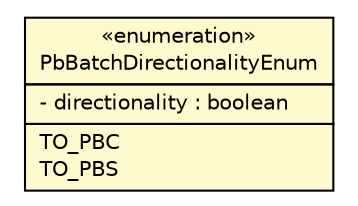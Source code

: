 #!/usr/local/bin/dot
#
# Class diagram 
# Generated by UMLGraph version R5_6 (http://www.umlgraph.org/)
#

digraph G {
	edge [fontname="Helvetica",fontsize=10,labelfontname="Helvetica",labelfontsize=10];
	node [fontname="Helvetica",fontsize=10,shape=plaintext];
	nodesep=0.25;
	ranksep=0.5;
	// org.ietf.nea.pb.batch.enums.PbBatchDirectionalityEnum
	c93810 [label=<<table title="org.ietf.nea.pb.batch.enums.PbBatchDirectionalityEnum" border="0" cellborder="1" cellspacing="0" cellpadding="2" port="p" bgcolor="lemonChiffon" href="./PbBatchDirectionalityEnum.html">
		<tr><td><table border="0" cellspacing="0" cellpadding="1">
<tr><td align="center" balign="center"> &#171;enumeration&#187; </td></tr>
<tr><td align="center" balign="center"> PbBatchDirectionalityEnum </td></tr>
		</table></td></tr>
		<tr><td><table border="0" cellspacing="0" cellpadding="1">
<tr><td align="left" balign="left"> - directionality : boolean </td></tr>
		</table></td></tr>
		<tr><td><table border="0" cellspacing="0" cellpadding="1">
<tr><td align="left" balign="left"> TO_PBC </td></tr>
<tr><td align="left" balign="left"> TO_PBS </td></tr>
		</table></td></tr>
		</table>>, URL="./PbBatchDirectionalityEnum.html", fontname="Helvetica", fontcolor="black", fontsize=10.0];
}

